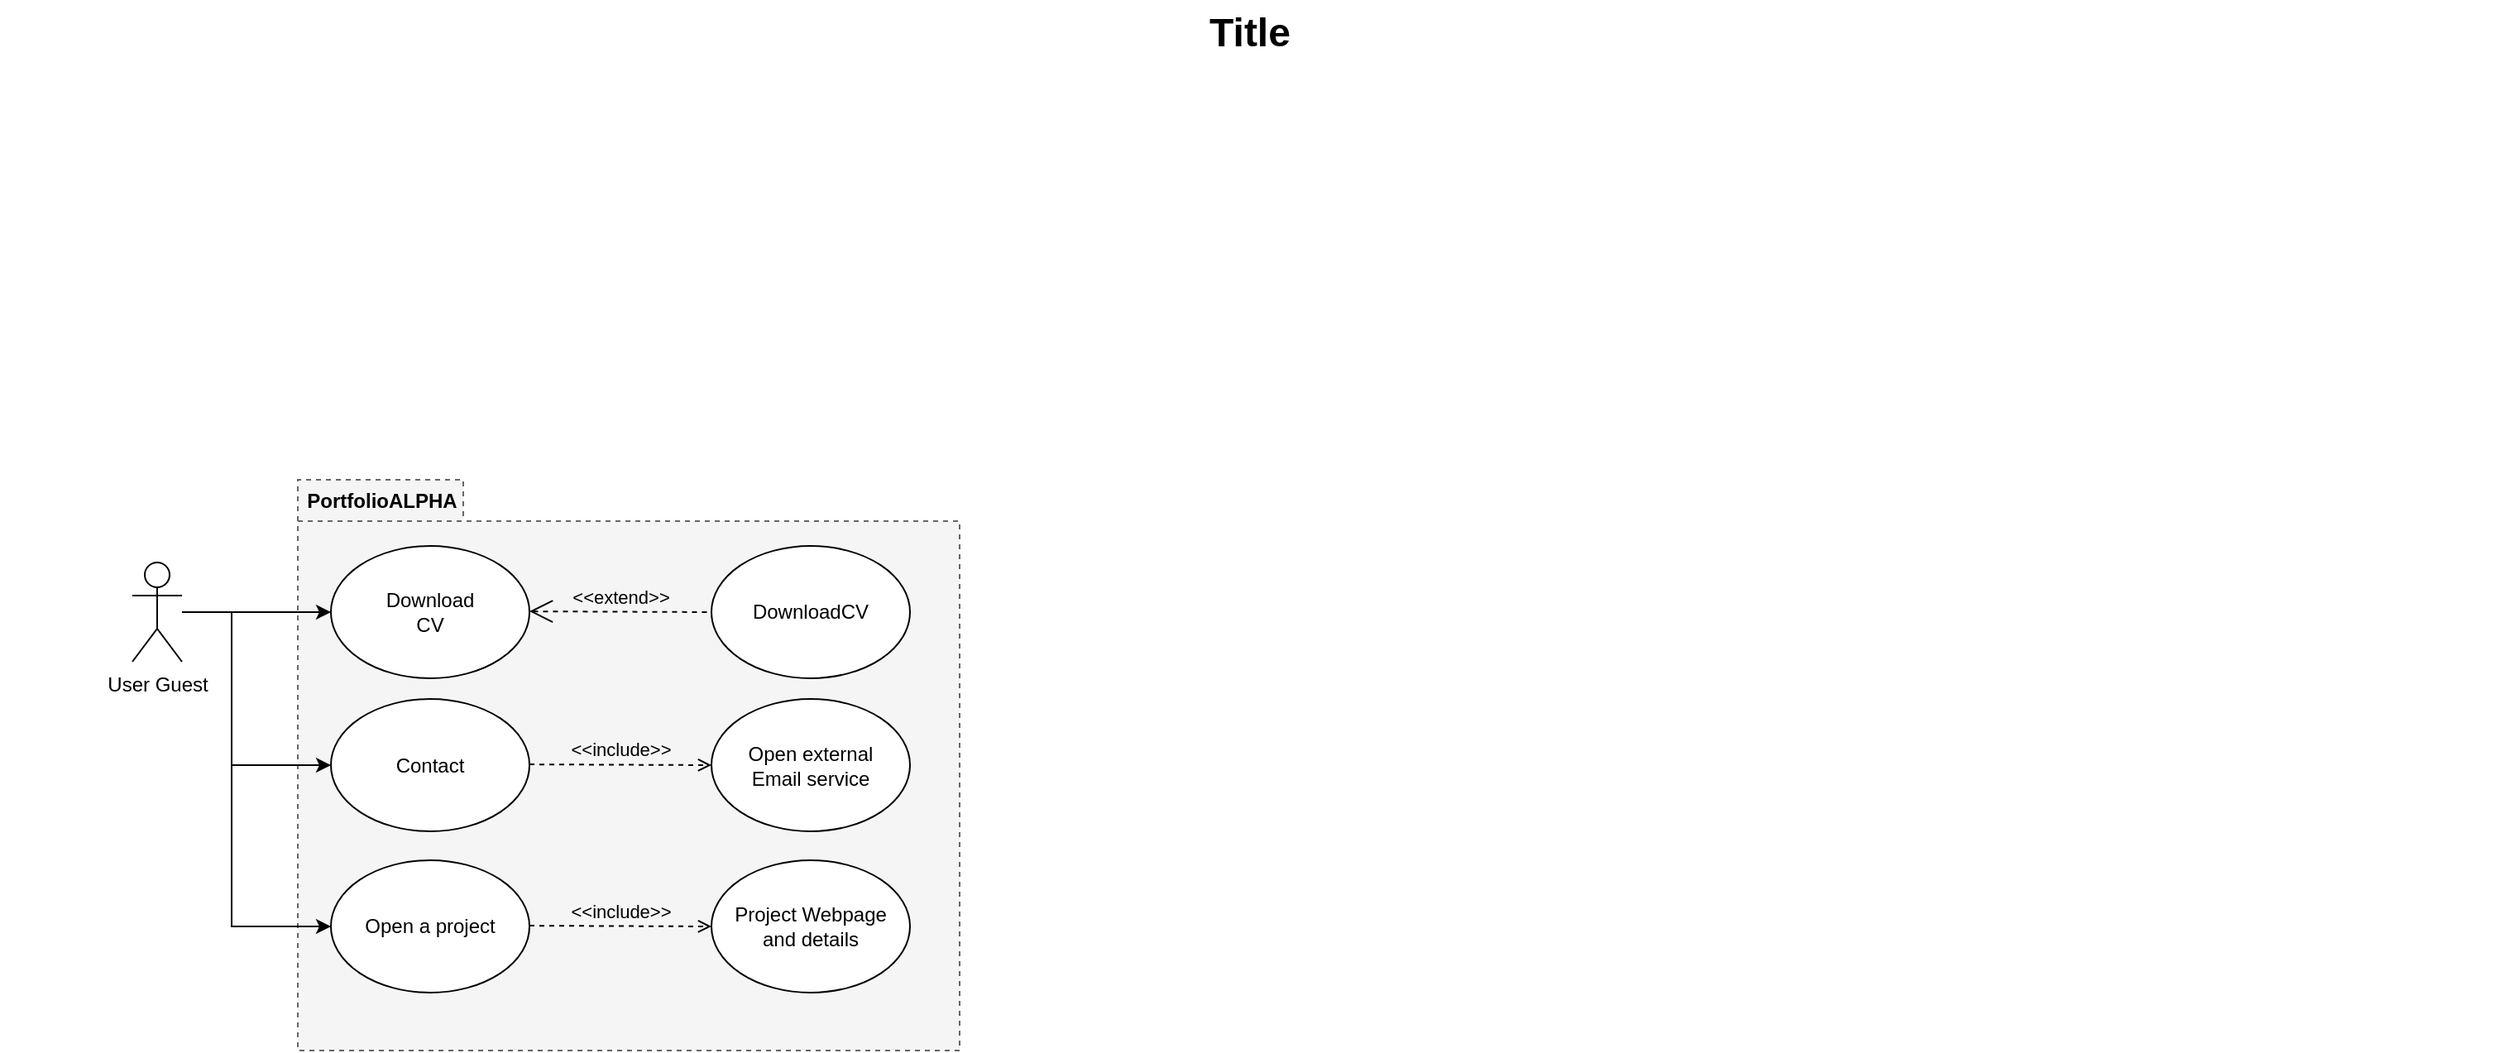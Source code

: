 <mxfile version="20.7.4" type="github">
  <diagram name="Page-1" id="929967ad-93f9-6ef4-fab6-5d389245f69c">
    <mxGraphModel dx="955" dy="521" grid="1" gridSize="10" guides="1" tooltips="1" connect="1" arrows="1" fold="1" page="1" pageScale="1.5" pageWidth="1169" pageHeight="826" background="none" math="0" shadow="0">
      <root>
        <mxCell id="0" style=";html=1;" />
        <mxCell id="1" style=";html=1;" parent="0" />
        <mxCell id="1672d66443f91eb5-23" value="Title" style="text;strokeColor=none;fillColor=none;html=1;fontSize=24;fontStyle=1;verticalAlign=middle;align=center;" parent="1" vertex="1">
          <mxGeometry x="120" y="40" width="1510" height="40" as="geometry" />
        </mxCell>
        <mxCell id="QiTBZlBaSIu3kNUicgwa-2" value="User Guest" style="shape=umlActor;verticalLabelPosition=bottom;verticalAlign=top;html=1;outlineConnect=0;" vertex="1" parent="1">
          <mxGeometry x="200" y="380" width="30" height="60" as="geometry" />
        </mxCell>
        <mxCell id="QiTBZlBaSIu3kNUicgwa-5" value="" style="shape=folder;spacingTop=10;tabWidth=100;tabHeight=25;tabPosition=left;html=1;dashed=1;fillColor=#f5f5f5;fontColor=#333333;strokeColor=#666666;" vertex="1" parent="1">
          <mxGeometry x="300" y="330" width="400" height="345" as="geometry" />
        </mxCell>
        <mxCell id="QiTBZlBaSIu3kNUicgwa-6" value="Download&lt;br&gt;CV" style="ellipse;whiteSpace=wrap;html=1;" vertex="1" parent="1">
          <mxGeometry x="320" y="370" width="120" height="80" as="geometry" />
        </mxCell>
        <mxCell id="QiTBZlBaSIu3kNUicgwa-7" value="Open a project" style="ellipse;whiteSpace=wrap;html=1;" vertex="1" parent="1">
          <mxGeometry x="320" y="560" width="120" height="80" as="geometry" />
        </mxCell>
        <mxCell id="QiTBZlBaSIu3kNUicgwa-9" value="Contact" style="ellipse;whiteSpace=wrap;html=1;" vertex="1" parent="1">
          <mxGeometry x="320" y="462.5" width="120" height="80" as="geometry" />
        </mxCell>
        <mxCell id="QiTBZlBaSIu3kNUicgwa-10" style="edgeStyle=orthogonalEdgeStyle;rounded=0;orthogonalLoop=1;jettySize=auto;html=1;" edge="1" parent="1" source="QiTBZlBaSIu3kNUicgwa-2" target="QiTBZlBaSIu3kNUicgwa-6">
          <mxGeometry relative="1" as="geometry">
            <Array as="points" />
          </mxGeometry>
        </mxCell>
        <mxCell id="QiTBZlBaSIu3kNUicgwa-11" value="&lt;b&gt;PortfolioALPHA&lt;/b&gt;" style="text;html=1;strokeColor=none;fillColor=none;align=center;verticalAlign=middle;whiteSpace=wrap;rounded=0;" vertex="1" parent="1">
          <mxGeometry x="301" y="333" width="100" height="20" as="geometry" />
        </mxCell>
        <mxCell id="QiTBZlBaSIu3kNUicgwa-17" value="Open external&lt;br&gt;Email service" style="ellipse;whiteSpace=wrap;html=1;" vertex="1" parent="1">
          <mxGeometry x="550" y="462.5" width="120" height="80" as="geometry" />
        </mxCell>
        <mxCell id="QiTBZlBaSIu3kNUicgwa-27" value="Project Webpage&lt;br&gt;and details" style="ellipse;whiteSpace=wrap;html=1;" vertex="1" parent="1">
          <mxGeometry x="550" y="560" width="120" height="80" as="geometry" />
        </mxCell>
        <mxCell id="QiTBZlBaSIu3kNUicgwa-30" value="DownloadCV" style="ellipse;whiteSpace=wrap;html=1;" vertex="1" parent="1">
          <mxGeometry x="550" y="370" width="120" height="80" as="geometry" />
        </mxCell>
        <mxCell id="QiTBZlBaSIu3kNUicgwa-32" style="edgeStyle=orthogonalEdgeStyle;rounded=0;orthogonalLoop=1;jettySize=auto;html=1;entryX=0;entryY=0.5;entryDx=0;entryDy=0;" edge="1" parent="1" target="QiTBZlBaSIu3kNUicgwa-9">
          <mxGeometry relative="1" as="geometry">
            <mxPoint x="260" y="420" as="sourcePoint" />
            <mxPoint x="330.0" y="420" as="targetPoint" />
            <Array as="points">
              <mxPoint x="260" y="503" />
            </Array>
          </mxGeometry>
        </mxCell>
        <mxCell id="QiTBZlBaSIu3kNUicgwa-33" style="edgeStyle=orthogonalEdgeStyle;rounded=0;orthogonalLoop=1;jettySize=auto;html=1;" edge="1" parent="1" target="QiTBZlBaSIu3kNUicgwa-7">
          <mxGeometry x="0.158" y="-83" relative="1" as="geometry">
            <mxPoint x="260" y="410" as="sourcePoint" />
            <mxPoint x="280" y="620" as="targetPoint" />
            <Array as="points">
              <mxPoint x="260" y="600" />
            </Array>
            <mxPoint x="-30" y="-6" as="offset" />
          </mxGeometry>
        </mxCell>
        <mxCell id="QiTBZlBaSIu3kNUicgwa-43" value="&amp;lt;&amp;lt;extend&amp;gt;&amp;gt;" style="edgeStyle=none;html=1;startArrow=open;endArrow=none;startSize=12;verticalAlign=bottom;dashed=1;labelBackgroundColor=none;rounded=0;" edge="1" parent="1">
          <mxGeometry width="160" relative="1" as="geometry">
            <mxPoint x="440" y="409.55" as="sourcePoint" />
            <mxPoint x="550" y="410" as="targetPoint" />
          </mxGeometry>
        </mxCell>
        <mxCell id="QiTBZlBaSIu3kNUicgwa-45" value="&amp;lt;&amp;lt;include&amp;gt;&amp;gt;" style="edgeStyle=none;html=1;endArrow=open;verticalAlign=bottom;dashed=1;labelBackgroundColor=none;rounded=0;entryX=0;entryY=0.5;entryDx=0;entryDy=0;" edge="1" parent="1" target="QiTBZlBaSIu3kNUicgwa-17">
          <mxGeometry width="160" relative="1" as="geometry">
            <mxPoint x="440" y="502.05" as="sourcePoint" />
            <mxPoint x="600" y="502.05" as="targetPoint" />
          </mxGeometry>
        </mxCell>
        <mxCell id="QiTBZlBaSIu3kNUicgwa-46" value="&amp;lt;&amp;lt;include&amp;gt;&amp;gt;" style="edgeStyle=none;html=1;endArrow=open;verticalAlign=bottom;dashed=1;labelBackgroundColor=none;rounded=0;entryX=0;entryY=0.5;entryDx=0;entryDy=0;" edge="1" parent="1">
          <mxGeometry width="160" relative="1" as="geometry">
            <mxPoint x="440" y="599.55" as="sourcePoint" />
            <mxPoint x="550" y="600" as="targetPoint" />
          </mxGeometry>
        </mxCell>
      </root>
    </mxGraphModel>
  </diagram>
</mxfile>
